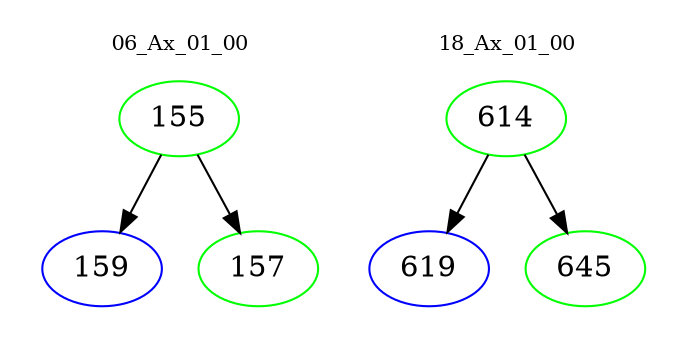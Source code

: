 digraph{
subgraph cluster_0 {
color = white
label = "06_Ax_01_00";
fontsize=10;
T0_155 [label="155", color="green"]
T0_155 -> T0_159 [color="black"]
T0_159 [label="159", color="blue"]
T0_155 -> T0_157 [color="black"]
T0_157 [label="157", color="green"]
}
subgraph cluster_1 {
color = white
label = "18_Ax_01_00";
fontsize=10;
T1_614 [label="614", color="green"]
T1_614 -> T1_619 [color="black"]
T1_619 [label="619", color="blue"]
T1_614 -> T1_645 [color="black"]
T1_645 [label="645", color="green"]
}
}
